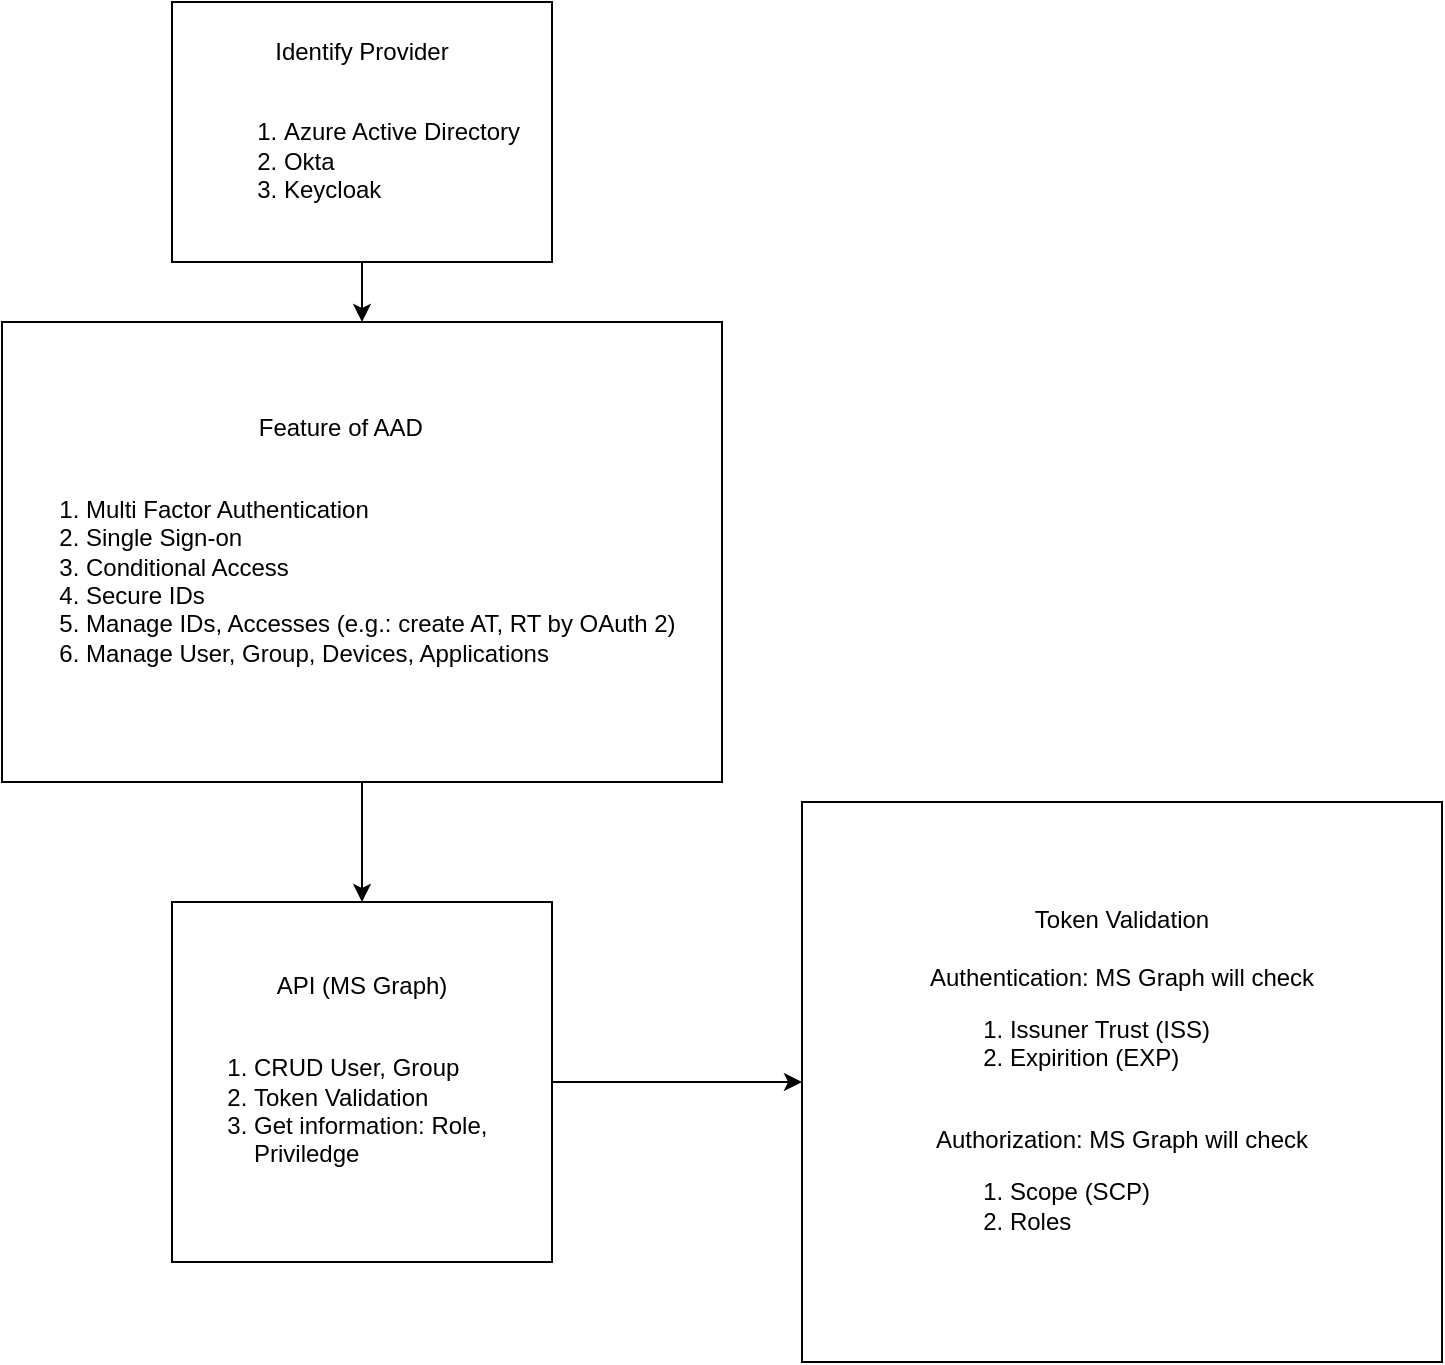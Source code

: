 <mxfile version="25.0.1">
  <diagram id="Ht1M8jgEwFfnCIfOTk4-" name="Page-1">
    <mxGraphModel dx="1886" dy="1588" grid="1" gridSize="10" guides="1" tooltips="1" connect="1" arrows="1" fold="1" page="1" pageScale="1" pageWidth="1169" pageHeight="827" math="0" shadow="0">
      <root>
        <mxCell id="0" />
        <mxCell id="1" parent="0" />
        <mxCell id="lTtix9caF7AGYvuhCAnX-8" value="" style="edgeStyle=orthogonalEdgeStyle;rounded=0;orthogonalLoop=1;jettySize=auto;html=1;" edge="1" parent="1" source="lTtix9caF7AGYvuhCAnX-6" target="lTtix9caF7AGYvuhCAnX-7">
          <mxGeometry relative="1" as="geometry" />
        </mxCell>
        <mxCell id="lTtix9caF7AGYvuhCAnX-6" value="Identify Provider&lt;br&gt;&lt;br&gt;&lt;div style=&quot;text-align: left;&quot;&gt;&lt;ol&gt;&lt;li&gt;&lt;span style=&quot;background-color: initial;&quot;&gt;Azure Active Directory&lt;/span&gt;&lt;/li&gt;&lt;li&gt;Okta&lt;/li&gt;&lt;li&gt;Keycloak&lt;/li&gt;&lt;/ol&gt;&lt;/div&gt;" style="whiteSpace=wrap;html=1;" vertex="1" parent="1">
          <mxGeometry x="125" y="-800" width="190" height="130" as="geometry" />
        </mxCell>
        <mxCell id="lTtix9caF7AGYvuhCAnX-12" style="edgeStyle=orthogonalEdgeStyle;rounded=0;orthogonalLoop=1;jettySize=auto;html=1;" edge="1" parent="1" source="lTtix9caF7AGYvuhCAnX-7" target="lTtix9caF7AGYvuhCAnX-10">
          <mxGeometry relative="1" as="geometry" />
        </mxCell>
        <mxCell id="lTtix9caF7AGYvuhCAnX-7" value="&lt;div style=&quot;text-align: center;&quot;&gt;&lt;span style=&quot;background-color: initial;&quot;&gt;Feature of AAD&lt;/span&gt;&lt;/div&gt;&lt;div&gt;&lt;br&gt;&lt;div&gt;&lt;ol&gt;&lt;li&gt;Multi Factor Authentication&lt;/li&gt;&lt;li&gt;Single Sign-on&lt;/li&gt;&lt;li&gt;Conditional Access&lt;/li&gt;&lt;li&gt;Secure IDs&lt;/li&gt;&lt;li&gt;Manage IDs, Accesses (e.g.: create AT, RT by OAuth 2)&lt;/li&gt;&lt;li&gt;Manage User, Group, Devices, Applications&lt;/li&gt;&lt;/ol&gt;&lt;/div&gt;&lt;/div&gt;" style="rounded=1;whiteSpace=wrap;html=1;align=left;arcSize=0;direction=west;" vertex="1" parent="1">
          <mxGeometry x="40" y="-640" width="360" height="230" as="geometry" />
        </mxCell>
        <mxCell id="lTtix9caF7AGYvuhCAnX-14" style="edgeStyle=orthogonalEdgeStyle;rounded=0;orthogonalLoop=1;jettySize=auto;html=1;exitX=1;exitY=0.5;exitDx=0;exitDy=0;entryX=0;entryY=0.5;entryDx=0;entryDy=0;" edge="1" parent="1" source="lTtix9caF7AGYvuhCAnX-10" target="lTtix9caF7AGYvuhCAnX-13">
          <mxGeometry relative="1" as="geometry" />
        </mxCell>
        <mxCell id="lTtix9caF7AGYvuhCAnX-10" value="API (MS Graph)&lt;br&gt;&lt;br&gt;&lt;div style=&quot;text-align: left;&quot;&gt;&lt;ol&gt;&lt;li&gt;CRUD User, Group&lt;/li&gt;&lt;li&gt;Token Validation&lt;/li&gt;&lt;li&gt;Get information: Role, Priviledge&lt;/li&gt;&lt;/ol&gt;&lt;/div&gt;" style="whiteSpace=wrap;html=1;" vertex="1" parent="1">
          <mxGeometry x="125" y="-350" width="190" height="180" as="geometry" />
        </mxCell>
        <mxCell id="lTtix9caF7AGYvuhCAnX-13" value="Token Validation&lt;br&gt;&lt;br&gt;&lt;div style=&quot;text-align: left;&quot;&gt;&lt;span style=&quot;background-color: initial;&quot;&gt;Authentication: MS Graph will check&lt;/span&gt;&lt;/div&gt;&lt;div&gt;&lt;ol&gt;&lt;li style=&quot;text-align: left;&quot;&gt;Issuner Trust (ISS)&lt;/li&gt;&lt;li style=&quot;text-align: left;&quot;&gt;Expirition (EXP)&lt;/li&gt;&lt;/ol&gt;&lt;div style=&quot;text-align: left;&quot;&gt;&lt;br&gt;&lt;/div&gt;&lt;span style=&quot;background-color: initial;&quot;&gt;Authorization: MS Graph will check&lt;/span&gt;&lt;/div&gt;&lt;div&gt;&lt;ol&gt;&lt;li style=&quot;text-align: left;&quot;&gt;Scope (SCP)&lt;/li&gt;&lt;li style=&quot;text-align: left;&quot;&gt;Roles&lt;/li&gt;&lt;/ol&gt;&lt;/div&gt;" style="whiteSpace=wrap;html=1;" vertex="1" parent="1">
          <mxGeometry x="440" y="-400" width="320" height="280" as="geometry" />
        </mxCell>
      </root>
    </mxGraphModel>
  </diagram>
</mxfile>

